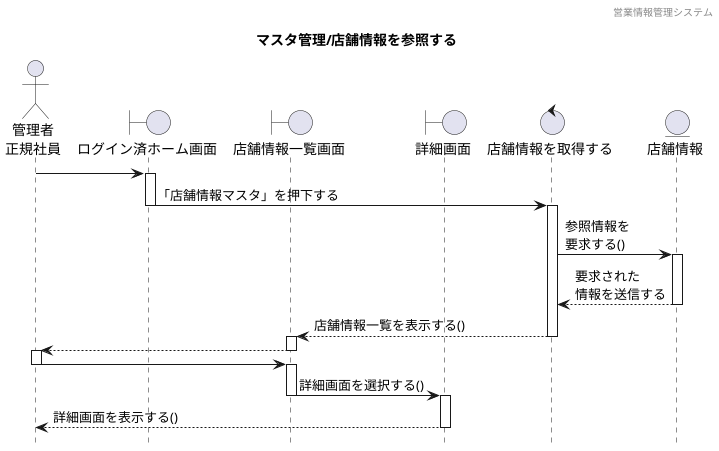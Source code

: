 @startuml sequence

hide footbox
header 営業情報管理システム
title マスタ管理/店舗情報を参照する


' actor "" as
actor "管理者\n正規社員" as a1
 

' boundary "" as
boundary "ログイン済ホーム画面" as b1
boundary "店舗情報一覧画面" as b2
boundary "詳細画面" as b3

' control "" as 
control "店舗情報を取得する" as c1

' entity "" as
entity "店舗情報" as e1


a1 -> b1


activate b1 
b1 -> c1 : 「店舗情報マスタ」を押下する
deactivate b1

activate c1
c1 -> e1 :参照情報を\n要求する()


activate e1
e1 -->c1 :要求された\n情報を送信する
deactivate e1
c1 --> b2 :店舗情報一覧を表示する()
deactivate c1


activate b2
b2 --> a1 
deactivate b2

activate a1
a1 -> b2 
deactivate a1

activate b2
b2 -> b3 :詳細画面を選択する()
deactivate b2

activate b3
b3 --> a1 :詳細画面を表示する()
deactivate b3

@enduml